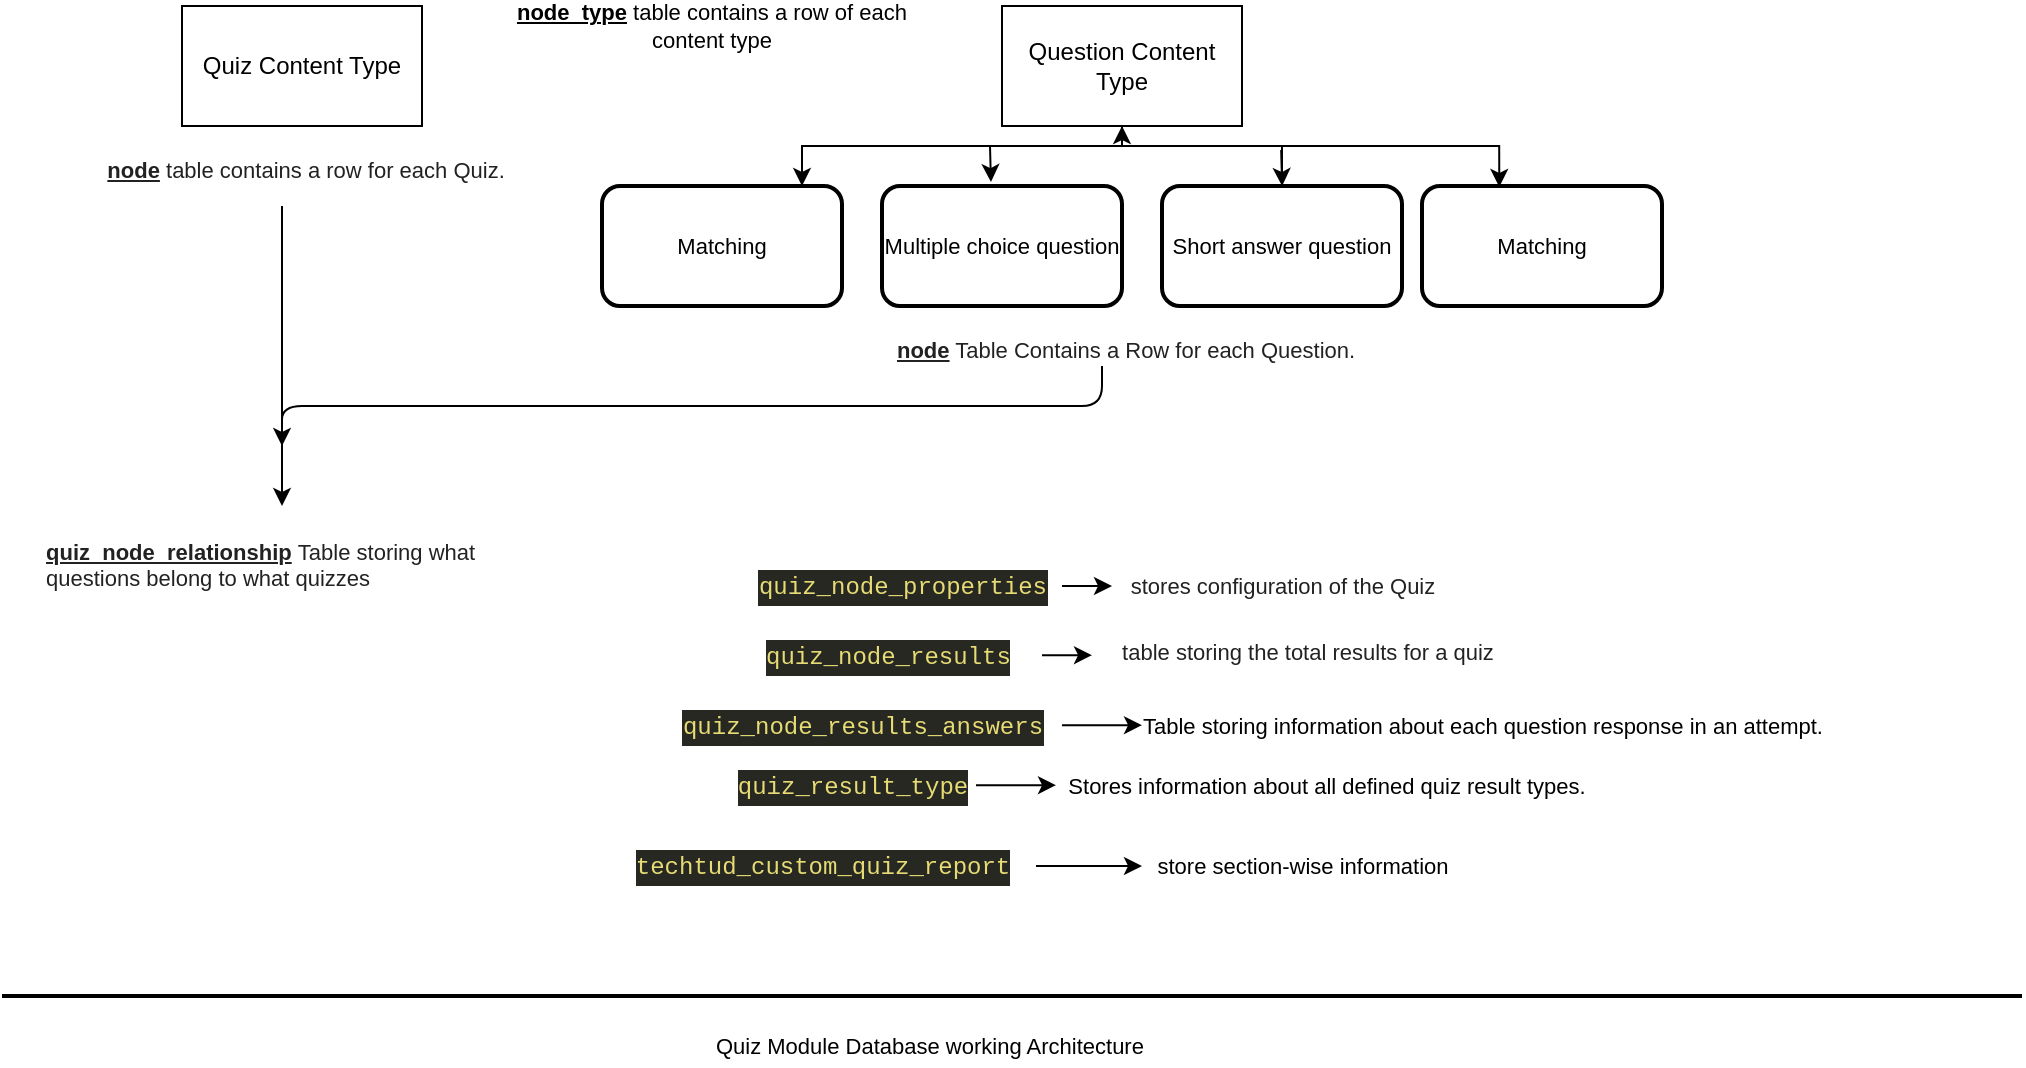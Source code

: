 <mxfile version="14.8.2" type="github"><diagram id="KbwEp3ow6ow64C579k-e" name="Page-1"><mxGraphModel dx="946" dy="614" grid="1" gridSize="10" guides="1" tooltips="1" connect="1" arrows="1" fold="1" page="1" pageScale="1" pageWidth="827" pageHeight="1169" math="0" shadow="0"><root><mxCell id="0"/><mxCell id="1" parent="0"/><mxCell id="G_cLWcP7HTIryrXMASML-1" value="Quiz Content Type" style="rounded=0;whiteSpace=wrap;html=1;" parent="1" vertex="1"><mxGeometry x="120" y="20" width="120" height="60" as="geometry"/></mxCell><mxCell id="G_cLWcP7HTIryrXMASML-2" value="&lt;span style=&quot;color: rgb(34 , 34 , 34) ; font-family: &amp;#34;ubuntu&amp;#34; , sans-serif ; font-size: 11px ; background-color: rgb(255 , 255 , 255)&quot;&gt;&lt;br style=&quot;font-size: 11px&quot;&gt;&amp;nbsp;&lt;b&gt;&lt;u&gt;node&lt;/u&gt;&lt;/b&gt; table contains a row for each Quiz.&lt;/span&gt;" style="text;html=1;align=center;verticalAlign=middle;resizable=0;points=[];autosize=1;fontSize=11;strokeWidth=2;" parent="1" vertex="1"><mxGeometry x="70" y="80" width="220" height="30" as="geometry"/></mxCell><mxCell id="G_cLWcP7HTIryrXMASML-14" style="edgeStyle=orthogonalEdgeStyle;rounded=0;orthogonalLoop=1;jettySize=auto;html=1;fontSize=11;verticalAlign=bottom;" parent="1" source="G_cLWcP7HTIryrXMASML-7" edge="1"><mxGeometry relative="1" as="geometry"><mxPoint x="430" y="110" as="targetPoint"/><Array as="points"><mxPoint x="590" y="90"/><mxPoint x="430" y="90"/></Array></mxGeometry></mxCell><mxCell id="G_cLWcP7HTIryrXMASML-17" style="edgeStyle=orthogonalEdgeStyle;rounded=0;orthogonalLoop=1;jettySize=auto;html=1;entryX=0.322;entryY=0.008;entryDx=0;entryDy=0;entryPerimeter=0;fontSize=11;" parent="1" source="G_cLWcP7HTIryrXMASML-7" target="G_cLWcP7HTIryrXMASML-11" edge="1"><mxGeometry relative="1" as="geometry"><Array as="points"><mxPoint x="590" y="90"/><mxPoint x="779" y="90"/></Array></mxGeometry></mxCell><mxCell id="G_cLWcP7HTIryrXMASML-7" value="Question Content Type" style="rounded=0;whiteSpace=wrap;html=1;" parent="1" vertex="1"><mxGeometry x="530" y="20" width="120" height="60" as="geometry"/></mxCell><mxCell id="G_cLWcP7HTIryrXMASML-10" value="Multiple choice question" style="rounded=1;whiteSpace=wrap;html=1;fontSize=11;strokeColor=#000000;strokeWidth=2;align=center;" parent="1" vertex="1"><mxGeometry x="470" y="110" width="120" height="60" as="geometry"/></mxCell><mxCell id="G_cLWcP7HTIryrXMASML-11" value="Matching" style="rounded=1;whiteSpace=wrap;html=1;fontSize=11;strokeColor=#000000;strokeWidth=2;align=center;" parent="1" vertex="1"><mxGeometry x="740" y="110" width="120" height="60" as="geometry"/></mxCell><mxCell id="G_cLWcP7HTIryrXMASML-12" value="Matching" style="rounded=1;whiteSpace=wrap;html=1;fontSize=11;strokeColor=#000000;strokeWidth=2;align=center;" parent="1" vertex="1"><mxGeometry x="330" y="110" width="120" height="60" as="geometry"/></mxCell><mxCell id="G_cLWcP7HTIryrXMASML-20" value="" style="edgeStyle=orthogonalEdgeStyle;rounded=0;orthogonalLoop=1;jettySize=auto;html=1;fontSize=11;verticalAlign=bottom;" parent="1" source="G_cLWcP7HTIryrXMASML-13" target="G_cLWcP7HTIryrXMASML-7" edge="1"><mxGeometry relative="1" as="geometry"/></mxCell><mxCell id="G_cLWcP7HTIryrXMASML-13" value="Short answer question" style="rounded=1;whiteSpace=wrap;html=1;fontSize=11;strokeColor=#000000;strokeWidth=2;align=center;" parent="1" vertex="1"><mxGeometry x="610" y="110" width="120" height="60" as="geometry"/></mxCell><mxCell id="G_cLWcP7HTIryrXMASML-18" value="" style="endArrow=classic;html=1;fontSize=11;verticalAlign=bottom;" parent="1" edge="1"><mxGeometry width="50" height="50" relative="1" as="geometry"><mxPoint x="530" y="100" as="sourcePoint"/><mxPoint x="530" y="100" as="targetPoint"/></mxGeometry></mxCell><mxCell id="G_cLWcP7HTIryrXMASML-19" value="" style="endArrow=classic;html=1;fontSize=11;verticalAlign=bottom;entryX=0.454;entryY=-0.033;entryDx=0;entryDy=0;entryPerimeter=0;" parent="1" target="G_cLWcP7HTIryrXMASML-10" edge="1"><mxGeometry width="50" height="50" relative="1" as="geometry"><mxPoint x="524" y="90" as="sourcePoint"/><mxPoint x="480" y="25" as="targetPoint"/></mxGeometry></mxCell><mxCell id="G_cLWcP7HTIryrXMASML-23" value="" style="endArrow=classic;html=1;fontSize=11;verticalAlign=bottom;entryX=0.454;entryY=-0.033;entryDx=0;entryDy=0;entryPerimeter=0;" parent="1" edge="1"><mxGeometry width="50" height="50" relative="1" as="geometry"><mxPoint x="669.58" y="91.98" as="sourcePoint"/><mxPoint x="670.06" y="110.0" as="targetPoint"/></mxGeometry></mxCell><mxCell id="G_cLWcP7HTIryrXMASML-25" value="&lt;span style=&quot;color: rgba(0 , 0 , 0 , 0) ; font-family: monospace ; font-size: 0px&quot;&gt;%3CmxGraphModel%3E%3Croot%3E%3CmxCell%20id%3D%220%22%2F%3E%3CmxCell%20id%3D%221%22%20parent%3D%220%22%2F%3E%3CmxCell%20id%3D%222%22%20value%3D%22%26lt%3Bspan%20style%3D%26quot%3Bcolor%3A%20rgb(34%2C%2034%2C%2034)%3B%20font-family%3A%20ubuntu%2C%20sans-serif%3B%20font-size%3A%2011px%3B%20background-color%3A%20rgb(255%2C%20255%2C%20255)%3B%26quot%3B%26gt%3BDrupal%20node%20type%2C%20and%20thus%20the%26lt%3Bbr%20style%3D%26quot%3Bfont-size%3A%2011px%3B%26quot%3B%26gt%3B%26amp%3Bnbsp%3Bnode%20table%20contains%20a%20row%20for%20each%20Quiz.%26lt%3B%2Fspan%26gt%3B%22%20style%3D%22text%3Bhtml%3D1%3Balign%3Dcenter%3BverticalAlign%3Dmiddle%3Bresizable%3D0%3Bpoints%3D%5B%5D%3Bautosize%3D1%3BfontSize%3D11%3BstrokeWidth%3D2%3B%22%20vertex%3D%221%22%20parent%3D%221%22%3E%3CmxGeometry%20x%3D%2270%22%20y%3D%2290%22%20width%3D%22220%22%20height%3D%2230%22%20as%3D%22geometry%22%2F%3E%3C%2FmxCell%3E%3C%2Froot%3E%3C%2FmxGraphModel%3E&lt;/span&gt;&lt;span style=&quot;color: rgba(0 , 0 , 0 , 0) ; font-family: monospace ; font-size: 0px&quot;&gt;%3CmxGraphModel%3E%3Croot%3E%3CmxCell%20id%3D%220%22%2F%3E%3CmxCell%20id%3D%221%22%20parent%3D%220%22%2F%3E%3CmxCell%20id%3D%222%22%20value%3D%22%26lt%3Bspan%20style%3D%26quot%3Bcolor%3A%20rgb(34%2C%2034%2C%2034)%3B%20font-family%3A%20ubuntu%2C%20sans-serif%3B%20font-size%3A%2011px%3B%20background-color%3A%20rgb(255%2C%20255%2C%20255)%3B%26quot%3B%26gt%3BDrupal%20node%20type%2C%20and%20thus%20the%26lt%3Bbr%20style%3D%26quot%3Bfont-size%3A%2011px%3B%26quot%3B%26gt%3B%26amp%3Bnbsp%3Bnode%20table%20contains%20a%20row%20for%20each%20Quiz.%26lt%3B%2Fspan%26gt%3B%22%20style%3D%22text%3Bhtml%3D1%3Balign%3Dcenter%3BverticalAlign%3Dmiddle%3Bresizable%3D0%3Bpoints%3D%5B%5D%3Bautosize%3D1%3BfontSize%3D11%3BstrokeWidth%3D2%3B%22%20vertex%3D%221%22%20parent%3D%221%22%3E%3CmxGeometry%20x%3D%2270%22%20y%3D%2290%22%20width%3D%22220%22%20height%3D%2230%22%20as%3D%22geometry%22%2F%3E%3C%2FmxCell%3E%3C%2Froot%3E%3C%2FmxGraphModel%3E&lt;/span&gt;" style="text;html=1;align=center;verticalAlign=middle;resizable=0;points=[];autosize=1;strokeColor=none;fontSize=11;" parent="1" vertex="1"><mxGeometry x="610" y="200" width="20" height="20" as="geometry"/></mxCell><mxCell id="G_cLWcP7HTIryrXMASML-27" value="&lt;span style=&quot;color: rgb(34 , 34 , 34) ; font-family: &amp;#34;ubuntu&amp;#34; , sans-serif ; font-size: 11px ; background-color: rgb(255 , 255 , 255)&quot;&gt;&lt;br style=&quot;font-size: 11px&quot;&gt;&amp;nbsp;&lt;b&gt;&lt;u&gt;node&lt;/u&gt;&lt;/b&gt; Table Contains a Row for each Question.&lt;/span&gt;" style="text;html=1;align=center;verticalAlign=middle;resizable=0;points=[];autosize=1;fontSize=11;strokeWidth=2;" parent="1" vertex="1"><mxGeometry x="465" y="170" width="250" height="30" as="geometry"/></mxCell><mxCell id="G_cLWcP7HTIryrXMASML-28" value="&lt;u&gt;&lt;b&gt;node_type&lt;/b&gt;&lt;/u&gt; table contains a row of each content type" style="text;html=1;strokeColor=none;fillColor=none;align=center;verticalAlign=middle;whiteSpace=wrap;rounded=0;fontSize=11;" parent="1" vertex="1"><mxGeometry x="270" y="20" width="230" height="20" as="geometry"/></mxCell><mxCell id="G_cLWcP7HTIryrXMASML-31" value="" style="endArrow=classic;html=1;fontSize=11;verticalAlign=bottom;" parent="1" edge="1"><mxGeometry width="50" height="50" relative="1" as="geometry"><mxPoint x="170" y="120" as="sourcePoint"/><mxPoint x="170" y="270" as="targetPoint"/></mxGeometry></mxCell><mxCell id="G_cLWcP7HTIryrXMASML-32" value="" style="edgeStyle=elbowEdgeStyle;elbow=vertical;endArrow=classic;html=1;fontSize=11;verticalAlign=bottom;" parent="1" edge="1"><mxGeometry width="50" height="50" relative="1" as="geometry"><mxPoint x="580" y="200" as="sourcePoint"/><mxPoint x="170" y="240" as="targetPoint"/></mxGeometry></mxCell><mxCell id="G_cLWcP7HTIryrXMASML-33" value="&lt;font color=&quot;#222222&quot; face=&quot;ubuntu, sans-serif&quot; style=&quot;font-size: 11px&quot;&gt;&lt;b style=&quot;font-size: 11px&quot;&gt;&lt;u style=&quot;font-size: 11px&quot;&gt;quiz_node_relationship&lt;/u&gt;&lt;/b&gt;&amp;nbsp;&lt;/font&gt;&lt;font color=&quot;#222222&quot; face=&quot;ubuntu, sans-serif&quot;&gt;Table storing what questions belong to what quizzes&lt;/font&gt;" style="text;whiteSpace=wrap;html=1;fontSize=11;" parent="1" vertex="1"><mxGeometry x="50" y="280" width="220" height="40" as="geometry"/></mxCell><mxCell id="G_cLWcP7HTIryrXMASML-38" value="" style="edgeStyle=orthogonalEdgeStyle;rounded=0;orthogonalLoop=1;jettySize=auto;html=1;fontSize=10;verticalAlign=bottom;" parent="1" source="G_cLWcP7HTIryrXMASML-34" target="G_cLWcP7HTIryrXMASML-35" edge="1"><mxGeometry relative="1" as="geometry"/></mxCell><mxCell id="G_cLWcP7HTIryrXMASML-34" value="&lt;div style=&quot;color: rgb(248 , 248 , 242) ; background-color: rgb(39 , 40 , 34) ; font-family: &amp;#34;menlo&amp;#34; , &amp;#34;monaco&amp;#34; , &amp;#34;courier new&amp;#34; , monospace ; font-size: 12px ; line-height: 18px&quot;&gt;&lt;span style=&quot;color: #e6db74&quot;&gt;quiz_node_properties&lt;/span&gt;&lt;/div&gt;" style="text;html=1;align=center;verticalAlign=middle;resizable=0;points=[];autosize=1;strokeColor=none;fontSize=11;" parent="1" vertex="1"><mxGeometry x="400" y="300" width="160" height="20" as="geometry"/></mxCell><mxCell id="G_cLWcP7HTIryrXMASML-35" value="&lt;span style=&quot;color: rgb(34, 34, 34); font-family: ubuntu, sans-serif; font-size: 11px; text-align: left; background-color: rgb(255, 255, 255);&quot;&gt;stores configuration of the Quiz&lt;/span&gt;" style="text;html=1;align=center;verticalAlign=middle;resizable=0;points=[];autosize=1;strokeColor=none;fontSize=11;" parent="1" vertex="1"><mxGeometry x="585" y="300" width="170" height="20" as="geometry"/></mxCell><mxCell id="G_cLWcP7HTIryrXMASML-39" value="&lt;meta charset=&quot;utf-8&quot;&gt;&lt;div style=&quot;color: rgb(248, 248, 242); background-color: rgb(39, 40, 34); font-family: menlo, monaco, &amp;quot;courier new&amp;quot;, monospace; font-weight: normal; font-size: 12px; line-height: 18px;&quot;&gt;&lt;div&gt;&lt;span style=&quot;color: #e6db74&quot;&gt;quiz_node_results&lt;/span&gt;&lt;/div&gt;&lt;/div&gt;" style="text;whiteSpace=wrap;html=1;fontSize=11;" parent="1" vertex="1"><mxGeometry x="410" y="330" width="150" height="30" as="geometry"/></mxCell><mxCell id="G_cLWcP7HTIryrXMASML-43" value="&lt;span style=&quot;color: rgb(34 , 34 , 34) ; font-family: &amp;#34;ubuntu&amp;#34; , sans-serif ; font-size: 11px ; font-style: normal ; font-weight: 400 ; letter-spacing: normal ; text-align: left ; text-indent: 0px ; text-transform: none ; word-spacing: 0px ; background-color: rgb(255 , 255 , 255) ; display: inline ; float: none&quot;&gt;&amp;nbsp;table storing the total results for a quiz&lt;/span&gt;" style="text;whiteSpace=wrap;html=1;fontSize=11;" parent="1" vertex="1"><mxGeometry x="585" y="330" width="255" height="30" as="geometry"/></mxCell><mxCell id="G_cLWcP7HTIryrXMASML-44" value="" style="edgeStyle=orthogonalEdgeStyle;rounded=0;orthogonalLoop=1;jettySize=auto;html=1;fontSize=10;verticalAlign=bottom;" parent="1" edge="1"><mxGeometry relative="1" as="geometry"><mxPoint x="550" y="344.58" as="sourcePoint"/><mxPoint x="575" y="344.58" as="targetPoint"/></mxGeometry></mxCell><mxCell id="G_cLWcP7HTIryrXMASML-46" value="" style="edgeStyle=orthogonalEdgeStyle;rounded=0;orthogonalLoop=1;jettySize=auto;html=1;fontSize=11;verticalAlign=bottom;" parent="1" edge="1"><mxGeometry relative="1" as="geometry"><mxPoint x="560" y="379.58" as="sourcePoint"/><mxPoint x="600" y="379.58" as="targetPoint"/><Array as="points"><mxPoint x="580" y="379.58"/><mxPoint x="580" y="379.58"/></Array></mxGeometry></mxCell><mxCell id="G_cLWcP7HTIryrXMASML-45" value="&lt;div style=&quot;color: rgb(248 , 248 , 242) ; background-color: rgb(39 , 40 , 34) ; font-family: &amp;#34;menlo&amp;#34; , &amp;#34;monaco&amp;#34; , &amp;#34;courier new&amp;#34; , monospace ; font-size: 12px ; line-height: 18px&quot;&gt;&lt;span style=&quot;color: #e6db74&quot;&gt;quiz_node_results_answers&lt;/span&gt;&lt;/div&gt;" style="text;html=1;align=center;verticalAlign=middle;resizable=0;points=[];autosize=1;strokeColor=none;fontSize=11;" parent="1" vertex="1"><mxGeometry x="360" y="370" width="200" height="20" as="geometry"/></mxCell><mxCell id="G_cLWcP7HTIryrXMASML-47" value="Table storing information about each question response in an attempt." style="text;html=1;align=center;verticalAlign=middle;resizable=0;points=[];autosize=1;strokeColor=none;fontSize=11;" parent="1" vertex="1"><mxGeometry x="590" y="370" width="360" height="20" as="geometry"/></mxCell><mxCell id="G_cLWcP7HTIryrXMASML-48" value="&lt;div style=&quot;color: rgb(248 , 248 , 242) ; background-color: rgb(39 , 40 , 34) ; font-family: &amp;#34;menlo&amp;#34; , &amp;#34;monaco&amp;#34; , &amp;#34;courier new&amp;#34; , monospace ; font-size: 12px ; line-height: 18px&quot;&gt;&lt;span style=&quot;color: #e6db74&quot;&gt;quiz_result_type&lt;/span&gt;&lt;/div&gt;" style="text;html=1;align=center;verticalAlign=middle;resizable=0;points=[];autosize=1;strokeColor=none;fontSize=11;" parent="1" vertex="1"><mxGeometry x="390" y="400" width="130" height="20" as="geometry"/></mxCell><mxCell id="G_cLWcP7HTIryrXMASML-49" value="Stores information about all defined quiz result types." style="text;html=1;align=center;verticalAlign=middle;resizable=0;points=[];autosize=1;strokeColor=none;fontSize=11;" parent="1" vertex="1"><mxGeometry x="557" y="400" width="270" height="20" as="geometry"/></mxCell><mxCell id="G_cLWcP7HTIryrXMASML-50" value="" style="edgeStyle=orthogonalEdgeStyle;rounded=0;orthogonalLoop=1;jettySize=auto;html=1;fontSize=11;verticalAlign=bottom;" parent="1" edge="1"><mxGeometry relative="1" as="geometry"><mxPoint x="517" y="409.58" as="sourcePoint"/><mxPoint x="557" y="409.58" as="targetPoint"/><Array as="points"><mxPoint x="537" y="409.58"/><mxPoint x="537" y="409.58"/></Array></mxGeometry></mxCell><mxCell id="G_cLWcP7HTIryrXMASML-51" value="&lt;div style=&quot;color: rgb(248 , 248 , 242) ; background-color: rgb(39 , 40 , 34) ; font-family: &amp;#34;menlo&amp;#34; , &amp;#34;monaco&amp;#34; , &amp;#34;courier new&amp;#34; , monospace ; font-size: 12px ; line-height: 18px&quot;&gt;&lt;span style=&quot;color: #e6db74&quot;&gt;techtud_custom_quiz_report&lt;/span&gt;&lt;/div&gt;" style="text;html=1;align=center;verticalAlign=middle;resizable=0;points=[];autosize=1;strokeColor=none;fontSize=11;" parent="1" vertex="1"><mxGeometry x="340" y="440" width="200" height="20" as="geometry"/></mxCell><mxCell id="G_cLWcP7HTIryrXMASML-52" value="" style="edgeStyle=orthogonalEdgeStyle;rounded=0;orthogonalLoop=1;jettySize=auto;html=1;fontSize=11;verticalAlign=bottom;" parent="1" edge="1"><mxGeometry relative="1" as="geometry"><mxPoint x="547" y="450" as="sourcePoint"/><mxPoint x="600" y="450" as="targetPoint"/><Array as="points"><mxPoint x="547" y="450"/></Array></mxGeometry></mxCell><mxCell id="G_cLWcP7HTIryrXMASML-53" value="&lt;span style=&quot;color: rgba(0 , 0 , 0 , 0) ; font-family: monospace ; font-size: 0px&quot;&gt;%3CmxGraphModel%3E%3Croot%3E%3CmxCell%20id%3D%220%22%2F%3E%3CmxCell%20id%3D%221%22%20parent%3D%220%22%2F%3E%3CmxCell%20id%3D%222%22%20value%3D%22%22%20style%3D%22edgeStyle%3DorthogonalEdgeStyle%3Brounded%3D0%3BorthogonalLoop%3D1%3BjettySize%3Dauto%3Bhtml%3D1%3BfontSize%3D11%3BverticalAlign%3Dbottom%3B%22%20edge%3D%221%22%20parent%3D%221%22%3E%3CmxGeometry%20relative%3D%221%22%20as%3D%22geometry%22%3E%3CmxPoint%20x%3D%22517%22%20y%3D%22409.58%22%20as%3D%22sourcePoint%22%2F%3E%3CmxPoint%20x%3D%22557%22%20y%3D%22409.58%22%20as%3D%22targetPoint%22%2F%3E%3CArray%20as%3D%22points%22%3E%3CmxPoint%20x%3D%22537%22%20y%3D%22409.58%22%2F%3E%3CmxPoint%20x%3D%22537%22%20y%3D%22409.58%22%2F%3E%3C%2FArray%3E%3C%2FmxGeometry%3E%3C%2FmxCell%3E%3C%2Froot%3E%3C%2FmxGraphModel%3E&lt;/span&gt;" style="text;html=1;align=center;verticalAlign=middle;resizable=0;points=[];autosize=1;strokeColor=none;fontSize=11;" parent="1" vertex="1"><mxGeometry x="640" y="440" width="20" height="20" as="geometry"/></mxCell><mxCell id="G_cLWcP7HTIryrXMASML-54" value="store section-wise information" style="text;html=1;align=center;verticalAlign=middle;resizable=0;points=[];autosize=1;strokeColor=none;fontSize=11;" parent="1" vertex="1"><mxGeometry x="600" y="440" width="160" height="20" as="geometry"/></mxCell><mxCell id="G_cLWcP7HTIryrXMASML-58" value="" style="line;strokeWidth=2;html=1;fontSize=11;align=center;" parent="1" vertex="1"><mxGeometry x="30" y="510" width="1010" height="10" as="geometry"/></mxCell><mxCell id="G_cLWcP7HTIryrXMASML-59" value="Quiz Module Database working Architecture&amp;nbsp;" style="text;html=1;align=center;verticalAlign=middle;resizable=0;points=[];autosize=1;strokeColor=none;fontSize=11;" parent="1" vertex="1"><mxGeometry x="380" y="530" width="230" height="20" as="geometry"/></mxCell></root></mxGraphModel></diagram></mxfile>